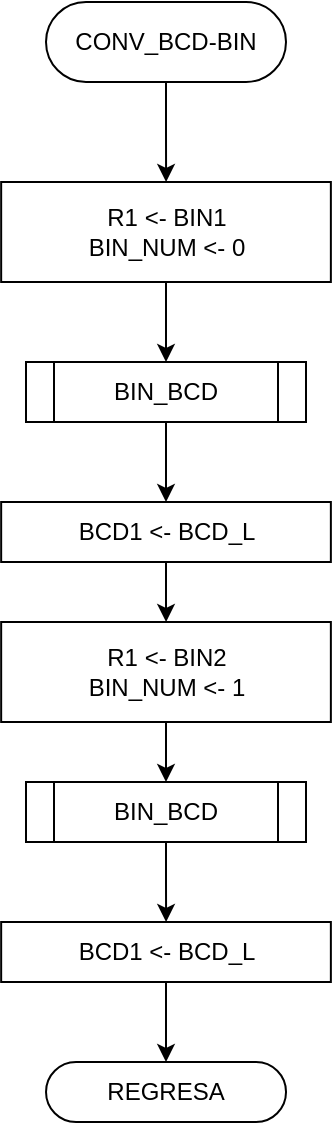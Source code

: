 <mxfile version="13.4.1" type="device"><diagram id="ugrF-SAFaU5ylv7e7mj9" name="Page-1"><mxGraphModel dx="826" dy="822" grid="1" gridSize="10" guides="1" tooltips="1" connect="1" arrows="1" fold="1" page="1" pageScale="1" pageWidth="827" pageHeight="1169" math="0" shadow="0"><root><mxCell id="0"/><mxCell id="1" parent="0"/><mxCell id="d--uLhCs-cP3RcsSn04m-3" style="edgeStyle=orthogonalEdgeStyle;rounded=0;orthogonalLoop=1;jettySize=auto;html=1;exitX=0.5;exitY=1;exitDx=0;exitDy=0;" edge="1" parent="1" source="d--uLhCs-cP3RcsSn04m-1" target="d--uLhCs-cP3RcsSn04m-2"><mxGeometry relative="1" as="geometry"/></mxCell><mxCell id="d--uLhCs-cP3RcsSn04m-1" value="CONV_BCD-BIN" style="rounded=1;whiteSpace=wrap;html=1;fontSize=12;glass=0;strokeWidth=1;shadow=0;arcSize=50;" vertex="1" parent="1"><mxGeometry x="240" y="120" width="120" height="40" as="geometry"/></mxCell><mxCell id="d--uLhCs-cP3RcsSn04m-7" style="edgeStyle=orthogonalEdgeStyle;rounded=0;orthogonalLoop=1;jettySize=auto;html=1;exitX=0.5;exitY=1;exitDx=0;exitDy=0;" edge="1" parent="1" source="d--uLhCs-cP3RcsSn04m-2" target="d--uLhCs-cP3RcsSn04m-6"><mxGeometry relative="1" as="geometry"/></mxCell><mxCell id="d--uLhCs-cP3RcsSn04m-2" value="R1 &amp;lt;- BIN1&lt;br&gt;BIN_NUM &amp;lt;- 0" style="rounded=0;whiteSpace=wrap;html=1;" vertex="1" parent="1"><mxGeometry x="217.58" y="210" width="164.85" height="50" as="geometry"/></mxCell><mxCell id="d--uLhCs-cP3RcsSn04m-9" style="edgeStyle=orthogonalEdgeStyle;rounded=0;orthogonalLoop=1;jettySize=auto;html=1;exitX=0.5;exitY=1;exitDx=0;exitDy=0;entryX=0.5;entryY=0;entryDx=0;entryDy=0;" edge="1" parent="1" source="d--uLhCs-cP3RcsSn04m-6" target="d--uLhCs-cP3RcsSn04m-8"><mxGeometry relative="1" as="geometry"/></mxCell><mxCell id="d--uLhCs-cP3RcsSn04m-6" value="BIN_BCD" style="shape=process;whiteSpace=wrap;html=1;backgroundOutline=1;" vertex="1" parent="1"><mxGeometry x="230" y="300" width="140" height="30" as="geometry"/></mxCell><mxCell id="d--uLhCs-cP3RcsSn04m-11" style="edgeStyle=orthogonalEdgeStyle;rounded=0;orthogonalLoop=1;jettySize=auto;html=1;exitX=0.5;exitY=1;exitDx=0;exitDy=0;" edge="1" parent="1" source="d--uLhCs-cP3RcsSn04m-8" target="d--uLhCs-cP3RcsSn04m-10"><mxGeometry relative="1" as="geometry"/></mxCell><mxCell id="d--uLhCs-cP3RcsSn04m-8" value="BCD1 &amp;lt;- BCD_L" style="rounded=0;whiteSpace=wrap;html=1;" vertex="1" parent="1"><mxGeometry x="217.58" y="370" width="164.85" height="30" as="geometry"/></mxCell><mxCell id="d--uLhCs-cP3RcsSn04m-14" style="edgeStyle=orthogonalEdgeStyle;rounded=0;orthogonalLoop=1;jettySize=auto;html=1;exitX=0.5;exitY=1;exitDx=0;exitDy=0;" edge="1" parent="1" source="d--uLhCs-cP3RcsSn04m-10" target="d--uLhCs-cP3RcsSn04m-12"><mxGeometry relative="1" as="geometry"/></mxCell><mxCell id="d--uLhCs-cP3RcsSn04m-10" value="R1 &amp;lt;- BIN2&lt;br&gt;BIN_NUM &amp;lt;- 1" style="rounded=0;whiteSpace=wrap;html=1;" vertex="1" parent="1"><mxGeometry x="217.58" y="430" width="164.85" height="50" as="geometry"/></mxCell><mxCell id="d--uLhCs-cP3RcsSn04m-15" style="edgeStyle=orthogonalEdgeStyle;rounded=0;orthogonalLoop=1;jettySize=auto;html=1;exitX=0.5;exitY=1;exitDx=0;exitDy=0;" edge="1" parent="1" source="d--uLhCs-cP3RcsSn04m-12" target="d--uLhCs-cP3RcsSn04m-13"><mxGeometry relative="1" as="geometry"/></mxCell><mxCell id="d--uLhCs-cP3RcsSn04m-12" value="BIN_BCD" style="shape=process;whiteSpace=wrap;html=1;backgroundOutline=1;" vertex="1" parent="1"><mxGeometry x="230" y="510" width="140" height="30" as="geometry"/></mxCell><mxCell id="d--uLhCs-cP3RcsSn04m-17" style="edgeStyle=orthogonalEdgeStyle;rounded=0;orthogonalLoop=1;jettySize=auto;html=1;exitX=0.5;exitY=1;exitDx=0;exitDy=0;" edge="1" parent="1" source="d--uLhCs-cP3RcsSn04m-13" target="d--uLhCs-cP3RcsSn04m-16"><mxGeometry relative="1" as="geometry"/></mxCell><mxCell id="d--uLhCs-cP3RcsSn04m-13" value="BCD1 &amp;lt;- BCD_L" style="rounded=0;whiteSpace=wrap;html=1;" vertex="1" parent="1"><mxGeometry x="217.58" y="580" width="164.85" height="30" as="geometry"/></mxCell><mxCell id="d--uLhCs-cP3RcsSn04m-16" value="REGRESA" style="rounded=1;whiteSpace=wrap;html=1;fontSize=12;glass=0;strokeWidth=1;shadow=0;arcSize=50;" vertex="1" parent="1"><mxGeometry x="240.01" y="650" width="120" height="30" as="geometry"/></mxCell></root></mxGraphModel></diagram></mxfile>
